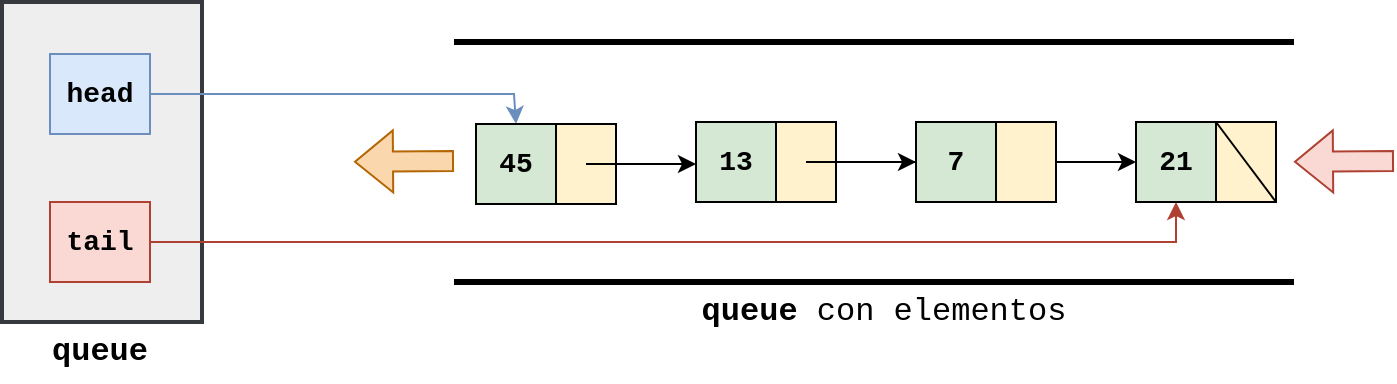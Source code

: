<mxfile version="24.6.4" type="device">
  <diagram name="Página-1" id="jQoiph2c1nl-3ZJ2nl2n">
    <mxGraphModel dx="880" dy="532" grid="1" gridSize="10" guides="1" tooltips="1" connect="1" arrows="1" fold="1" page="1" pageScale="1" pageWidth="827" pageHeight="1169" math="0" shadow="0">
      <root>
        <mxCell id="0" />
        <mxCell id="1" parent="0" />
        <mxCell id="4NPdk0kOYlMQ01f3NqF2-1" value="" style="rounded=0;whiteSpace=wrap;html=1;fillColor=#eeeeee;strokeColor=#36393D;strokeWidth=2;" parent="1" vertex="1">
          <mxGeometry x="14" y="300" width="100" height="160" as="geometry" />
        </mxCell>
        <mxCell id="4NPdk0kOYlMQ01f3NqF2-2" value="&lt;font style=&quot;font-size: 14px;&quot; face=&quot;Courier New&quot;&gt;&lt;b&gt;head&lt;/b&gt;&lt;/font&gt;" style="rounded=0;whiteSpace=wrap;html=1;fillColor=#dae8fc;strokeColor=#6C8EBF;" parent="1" vertex="1">
          <mxGeometry x="38" y="326" width="50" height="40" as="geometry" />
        </mxCell>
        <mxCell id="4NPdk0kOYlMQ01f3NqF2-3" value="" style="endArrow=classic;html=1;rounded=0;exitX=1;exitY=0.5;exitDx=0;exitDy=0;strokeColor=#6C8EBF;entryX=0.5;entryY=0;entryDx=0;entryDy=0;" parent="1" source="4NPdk0kOYlMQ01f3NqF2-2" target="2xpwIaW9wIILZc-tep5X-3" edge="1">
          <mxGeometry width="50" height="50" relative="1" as="geometry">
            <mxPoint x="260" y="466" as="sourcePoint" />
            <mxPoint x="270.0" y="356.0" as="targetPoint" />
            <Array as="points">
              <mxPoint x="270" y="346" />
            </Array>
          </mxGeometry>
        </mxCell>
        <mxCell id="4NPdk0kOYlMQ01f3NqF2-4" value="&lt;font style=&quot;font-size: 16px;&quot; face=&quot;Courier New&quot;&gt;&lt;b&gt;queue&lt;/b&gt;&lt;/font&gt;" style="text;html=1;align=center;verticalAlign=middle;whiteSpace=wrap;rounded=0;" parent="1" vertex="1">
          <mxGeometry x="33" y="460" width="60" height="30" as="geometry" />
        </mxCell>
        <mxCell id="4NPdk0kOYlMQ01f3NqF2-5" value="&lt;font style=&quot;font-size: 14px;&quot; face=&quot;Courier New&quot;&gt;&lt;b&gt;tail&lt;/b&gt;&lt;/font&gt;" style="rounded=0;whiteSpace=wrap;html=1;fillColor=#fad9d5;strokeColor=#ae4132;" parent="1" vertex="1">
          <mxGeometry x="38" y="400" width="50" height="40" as="geometry" />
        </mxCell>
        <mxCell id="4NPdk0kOYlMQ01f3NqF2-6" value="" style="endArrow=classic;html=1;rounded=0;exitX=1;exitY=0.5;exitDx=0;exitDy=0;strokeColor=#AE4132;entryX=0.5;entryY=1;entryDx=0;entryDy=0;" parent="1" source="4NPdk0kOYlMQ01f3NqF2-5" target="dIiA_UYw8xMWs0kPRB91-7" edge="1">
          <mxGeometry width="50" height="50" relative="1" as="geometry">
            <mxPoint x="260" y="531" as="sourcePoint" />
            <mxPoint x="600" y="400" as="targetPoint" />
            <Array as="points">
              <mxPoint x="601" y="420" />
            </Array>
          </mxGeometry>
        </mxCell>
        <mxCell id="oF1Zj8_PvMBWOIYjncnU-1" value="" style="endArrow=none;html=1;rounded=0;strokeWidth=3;" parent="1" edge="1">
          <mxGeometry width="50" height="50" relative="1" as="geometry">
            <mxPoint x="240" y="320" as="sourcePoint" />
            <mxPoint x="660" y="320" as="targetPoint" />
          </mxGeometry>
        </mxCell>
        <mxCell id="oF1Zj8_PvMBWOIYjncnU-2" value="" style="endArrow=none;html=1;rounded=0;strokeWidth=3;" parent="1" edge="1">
          <mxGeometry width="50" height="50" relative="1" as="geometry">
            <mxPoint x="240" y="440" as="sourcePoint" />
            <mxPoint x="660" y="440" as="targetPoint" />
          </mxGeometry>
        </mxCell>
        <mxCell id="b7brVbxsaKchSIfCvL-Y-2" value="&lt;font style=&quot;font-size: 16px;&quot; face=&quot;Courier New&quot;&gt;&lt;b&gt;queue &lt;/b&gt;con elementos&lt;/font&gt;" style="text;html=1;align=center;verticalAlign=middle;whiteSpace=wrap;rounded=0;" parent="1" vertex="1">
          <mxGeometry x="350" y="440" width="210" height="30" as="geometry" />
        </mxCell>
        <mxCell id="dIiA_UYw8xMWs0kPRB91-1" value="&lt;font face=&quot;Courier New&quot;&gt;&lt;span style=&quot;font-size: 14px;&quot;&gt;&lt;b&gt;13&lt;/b&gt;&lt;/span&gt;&lt;/font&gt;" style="rounded=0;whiteSpace=wrap;html=1;fillColor=#d5e8d4;strokeColor=#000000;" parent="1" vertex="1">
          <mxGeometry x="361" y="360" width="40" height="40" as="geometry" />
        </mxCell>
        <mxCell id="2xpwIaW9wIILZc-tep5X-2" value="" style="edgeStyle=orthogonalEdgeStyle;rounded=0;orthogonalLoop=1;jettySize=auto;html=1;" parent="1" source="dIiA_UYw8xMWs0kPRB91-2" target="2xpwIaW9wIILZc-tep5X-1" edge="1">
          <mxGeometry relative="1" as="geometry" />
        </mxCell>
        <mxCell id="dIiA_UYw8xMWs0kPRB91-2" value="" style="rounded=0;whiteSpace=wrap;html=1;fillColor=#fff2cc;strokeColor=#000000;" parent="1" vertex="1">
          <mxGeometry x="401" y="360" width="30" height="40" as="geometry" />
        </mxCell>
        <mxCell id="dIiA_UYw8xMWs0kPRB91-3" value="" style="endArrow=classic;html=1;rounded=0;" parent="1" edge="1">
          <mxGeometry width="50" height="50" relative="1" as="geometry">
            <mxPoint x="416" y="380" as="sourcePoint" />
            <mxPoint x="471" y="380" as="targetPoint" />
          </mxGeometry>
        </mxCell>
        <mxCell id="dIiA_UYw8xMWs0kPRB91-4" value="&lt;font face=&quot;Courier New&quot;&gt;&lt;span style=&quot;font-size: 14px;&quot;&gt;&lt;b&gt;7&lt;/b&gt;&lt;/span&gt;&lt;/font&gt;" style="rounded=0;whiteSpace=wrap;html=1;fillColor=#d5e8d4;strokeColor=#000000;" parent="1" vertex="1">
          <mxGeometry x="471" y="360" width="40" height="40" as="geometry" />
        </mxCell>
        <mxCell id="dIiA_UYw8xMWs0kPRB91-5" value="" style="rounded=0;whiteSpace=wrap;html=1;fillColor=#fff2cc;strokeColor=#000000;" parent="1" vertex="1">
          <mxGeometry x="511" y="360" width="30" height="40" as="geometry" />
        </mxCell>
        <mxCell id="dIiA_UYw8xMWs0kPRB91-6" value="" style="endArrow=classic;html=1;rounded=0;" parent="1" edge="1">
          <mxGeometry width="50" height="50" relative="1" as="geometry">
            <mxPoint x="526" y="380" as="sourcePoint" />
            <mxPoint x="581" y="380" as="targetPoint" />
          </mxGeometry>
        </mxCell>
        <mxCell id="dIiA_UYw8xMWs0kPRB91-7" value="&lt;font face=&quot;Courier New&quot;&gt;&lt;span style=&quot;font-size: 14px;&quot;&gt;&lt;b&gt;21&lt;/b&gt;&lt;/span&gt;&lt;/font&gt;" style="rounded=0;whiteSpace=wrap;html=1;fillColor=#d5e8d4;strokeColor=#000000;" parent="1" vertex="1">
          <mxGeometry x="581" y="360" width="40" height="40" as="geometry" />
        </mxCell>
        <mxCell id="dIiA_UYw8xMWs0kPRB91-8" value="" style="rounded=0;whiteSpace=wrap;html=1;fillColor=#fff2cc;strokeColor=#000000;" parent="1" vertex="1">
          <mxGeometry x="621" y="360" width="30" height="40" as="geometry" />
        </mxCell>
        <mxCell id="dIiA_UYw8xMWs0kPRB91-12" value="" style="endArrow=none;html=1;rounded=0;exitX=1;exitY=1;exitDx=0;exitDy=0;entryX=1;entryY=0;entryDx=0;entryDy=0;" parent="1" source="dIiA_UYw8xMWs0kPRB91-8" target="dIiA_UYw8xMWs0kPRB91-7" edge="1">
          <mxGeometry width="50" height="50" relative="1" as="geometry">
            <mxPoint x="411" y="540" as="sourcePoint" />
            <mxPoint x="461" y="490" as="targetPoint" />
          </mxGeometry>
        </mxCell>
        <mxCell id="dIiA_UYw8xMWs0kPRB91-13" value="" style="shape=flexArrow;endArrow=classic;html=1;rounded=0;fillColor=#fad7ac;strokeColor=#b46504;" parent="1" edge="1">
          <mxGeometry width="50" height="50" relative="1" as="geometry">
            <mxPoint x="240" y="379.5" as="sourcePoint" />
            <mxPoint x="190" y="379.84" as="targetPoint" />
          </mxGeometry>
        </mxCell>
        <mxCell id="dIiA_UYw8xMWs0kPRB91-14" value="" style="shape=flexArrow;endArrow=classic;html=1;rounded=0;fillColor=#fad9d5;strokeColor=#ae4132;" parent="1" edge="1">
          <mxGeometry width="50" height="50" relative="1" as="geometry">
            <mxPoint x="710" y="379.5" as="sourcePoint" />
            <mxPoint x="660" y="379.84" as="targetPoint" />
          </mxGeometry>
        </mxCell>
        <mxCell id="2xpwIaW9wIILZc-tep5X-1" value="" style="rounded=0;whiteSpace=wrap;html=1;fillColor=#fff2cc;strokeColor=#000000;" parent="1" vertex="1">
          <mxGeometry x="511" y="360" width="30" height="40" as="geometry" />
        </mxCell>
        <mxCell id="2xpwIaW9wIILZc-tep5X-3" value="&lt;font face=&quot;Courier New&quot;&gt;&lt;span style=&quot;font-size: 14px;&quot;&gt;&lt;b&gt;45&lt;/b&gt;&lt;/span&gt;&lt;/font&gt;" style="rounded=0;whiteSpace=wrap;html=1;fillColor=#d5e8d4;strokeColor=#000000;" parent="1" vertex="1">
          <mxGeometry x="251" y="361" width="40" height="40" as="geometry" />
        </mxCell>
        <mxCell id="2xpwIaW9wIILZc-tep5X-4" value="" style="rounded=0;whiteSpace=wrap;html=1;fillColor=#fff2cc;strokeColor=#000000;" parent="1" vertex="1">
          <mxGeometry x="291" y="361" width="30" height="40" as="geometry" />
        </mxCell>
        <mxCell id="2xpwIaW9wIILZc-tep5X-5" value="" style="endArrow=classic;html=1;rounded=0;" parent="1" edge="1">
          <mxGeometry width="50" height="50" relative="1" as="geometry">
            <mxPoint x="306" y="381" as="sourcePoint" />
            <mxPoint x="361" y="381" as="targetPoint" />
          </mxGeometry>
        </mxCell>
      </root>
    </mxGraphModel>
  </diagram>
</mxfile>
